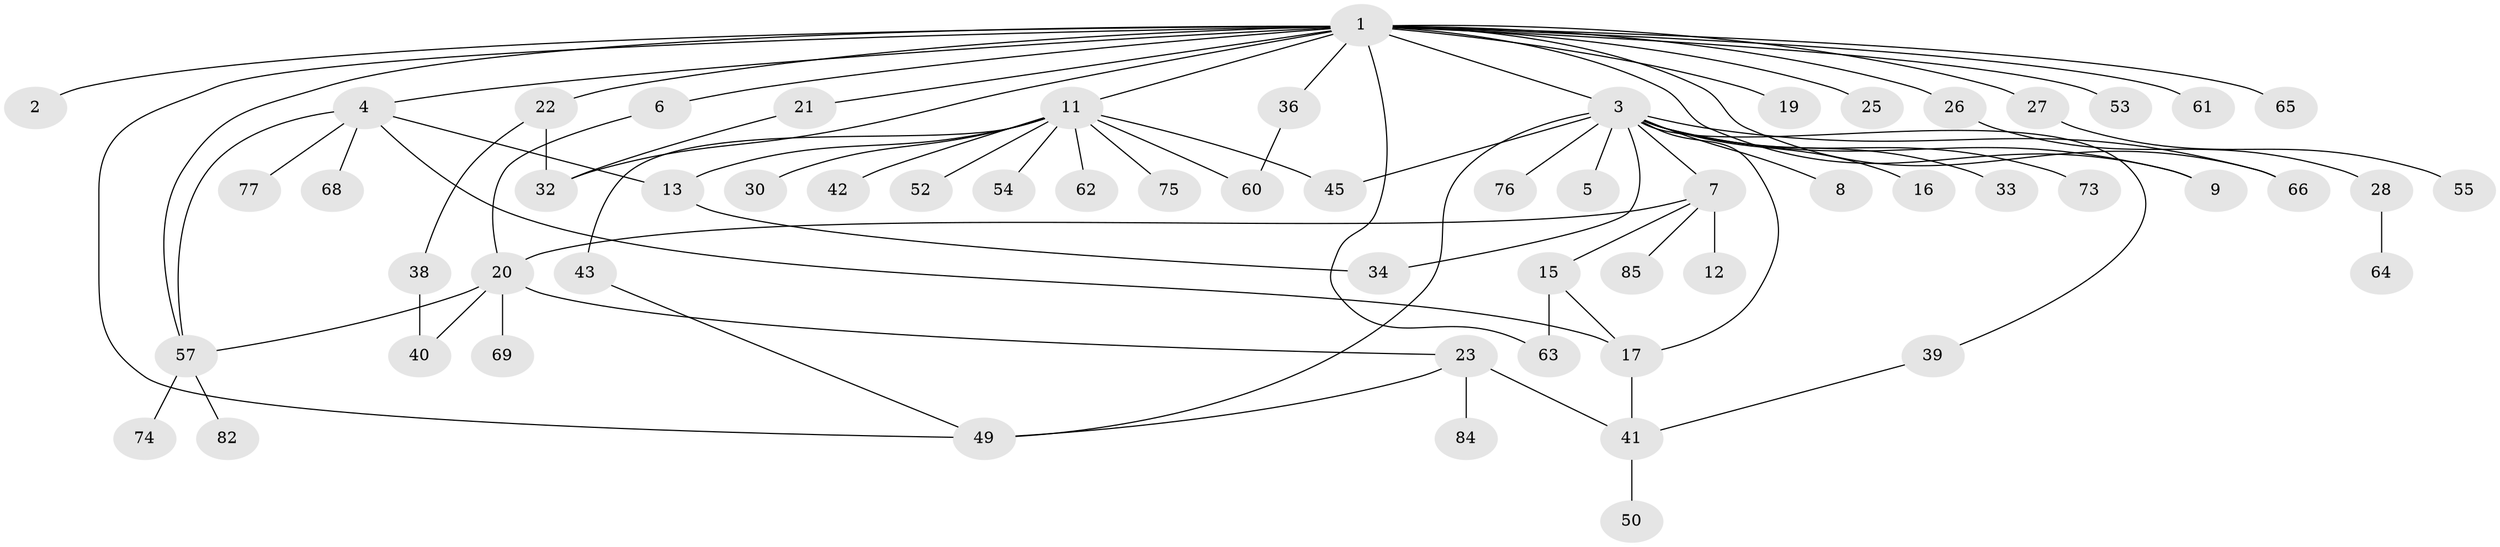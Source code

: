 // original degree distribution, {22: 0.011764705882352941, 1: 0.4823529411764706, 15: 0.011764705882352941, 3: 0.1411764705882353, 2: 0.2235294117647059, 4: 0.058823529411764705, 12: 0.011764705882352941, 5: 0.047058823529411764, 6: 0.011764705882352941}
// Generated by graph-tools (version 1.1) at 2025/41/03/06/25 10:41:49]
// undirected, 60 vertices, 79 edges
graph export_dot {
graph [start="1"]
  node [color=gray90,style=filled];
  1 [super="+81"];
  2;
  3 [super="+18"];
  4 [super="+56"];
  5;
  6;
  7 [super="+10"];
  8 [super="+46"];
  9 [super="+14"];
  11 [super="+29"];
  12;
  13 [super="+24"];
  15 [super="+79"];
  16;
  17 [super="+37"];
  19;
  20 [super="+47"];
  21 [super="+48"];
  22;
  23 [super="+31"];
  25;
  26;
  27 [super="+35"];
  28 [super="+51"];
  30 [super="+67"];
  32 [super="+78"];
  33;
  34 [super="+80"];
  36 [super="+59"];
  38;
  39;
  40 [super="+44"];
  41;
  42;
  43 [super="+83"];
  45 [super="+72"];
  49 [super="+58"];
  50;
  52;
  53;
  54 [super="+71"];
  55;
  57 [super="+70"];
  60;
  61;
  62;
  63;
  64;
  65;
  66;
  68;
  69;
  73;
  74;
  75;
  76;
  77;
  82;
  84;
  85;
  1 -- 2;
  1 -- 3;
  1 -- 4;
  1 -- 6;
  1 -- 9;
  1 -- 11 [weight=2];
  1 -- 19;
  1 -- 21;
  1 -- 22;
  1 -- 25;
  1 -- 26;
  1 -- 27;
  1 -- 36;
  1 -- 49;
  1 -- 53;
  1 -- 57;
  1 -- 61;
  1 -- 63;
  1 -- 65;
  1 -- 66;
  1 -- 32;
  3 -- 5;
  3 -- 7;
  3 -- 8;
  3 -- 9;
  3 -- 16;
  3 -- 17;
  3 -- 33;
  3 -- 39;
  3 -- 45;
  3 -- 49;
  3 -- 73;
  3 -- 76;
  3 -- 66;
  3 -- 34;
  4 -- 17;
  4 -- 68;
  4 -- 77;
  4 -- 57;
  4 -- 13;
  6 -- 20;
  7 -- 85;
  7 -- 15;
  7 -- 12;
  7 -- 20;
  11 -- 13;
  11 -- 30;
  11 -- 42;
  11 -- 43;
  11 -- 52;
  11 -- 54;
  11 -- 60;
  11 -- 62;
  11 -- 75;
  11 -- 45;
  13 -- 34;
  15 -- 17;
  15 -- 63;
  17 -- 41;
  20 -- 23;
  20 -- 57;
  20 -- 40;
  20 -- 69;
  21 -- 32;
  22 -- 38;
  22 -- 32;
  23 -- 49;
  23 -- 84;
  23 -- 41;
  26 -- 28;
  27 -- 55;
  28 -- 64;
  36 -- 60;
  38 -- 40;
  39 -- 41;
  41 -- 50;
  43 -- 49;
  57 -- 74;
  57 -- 82;
}
